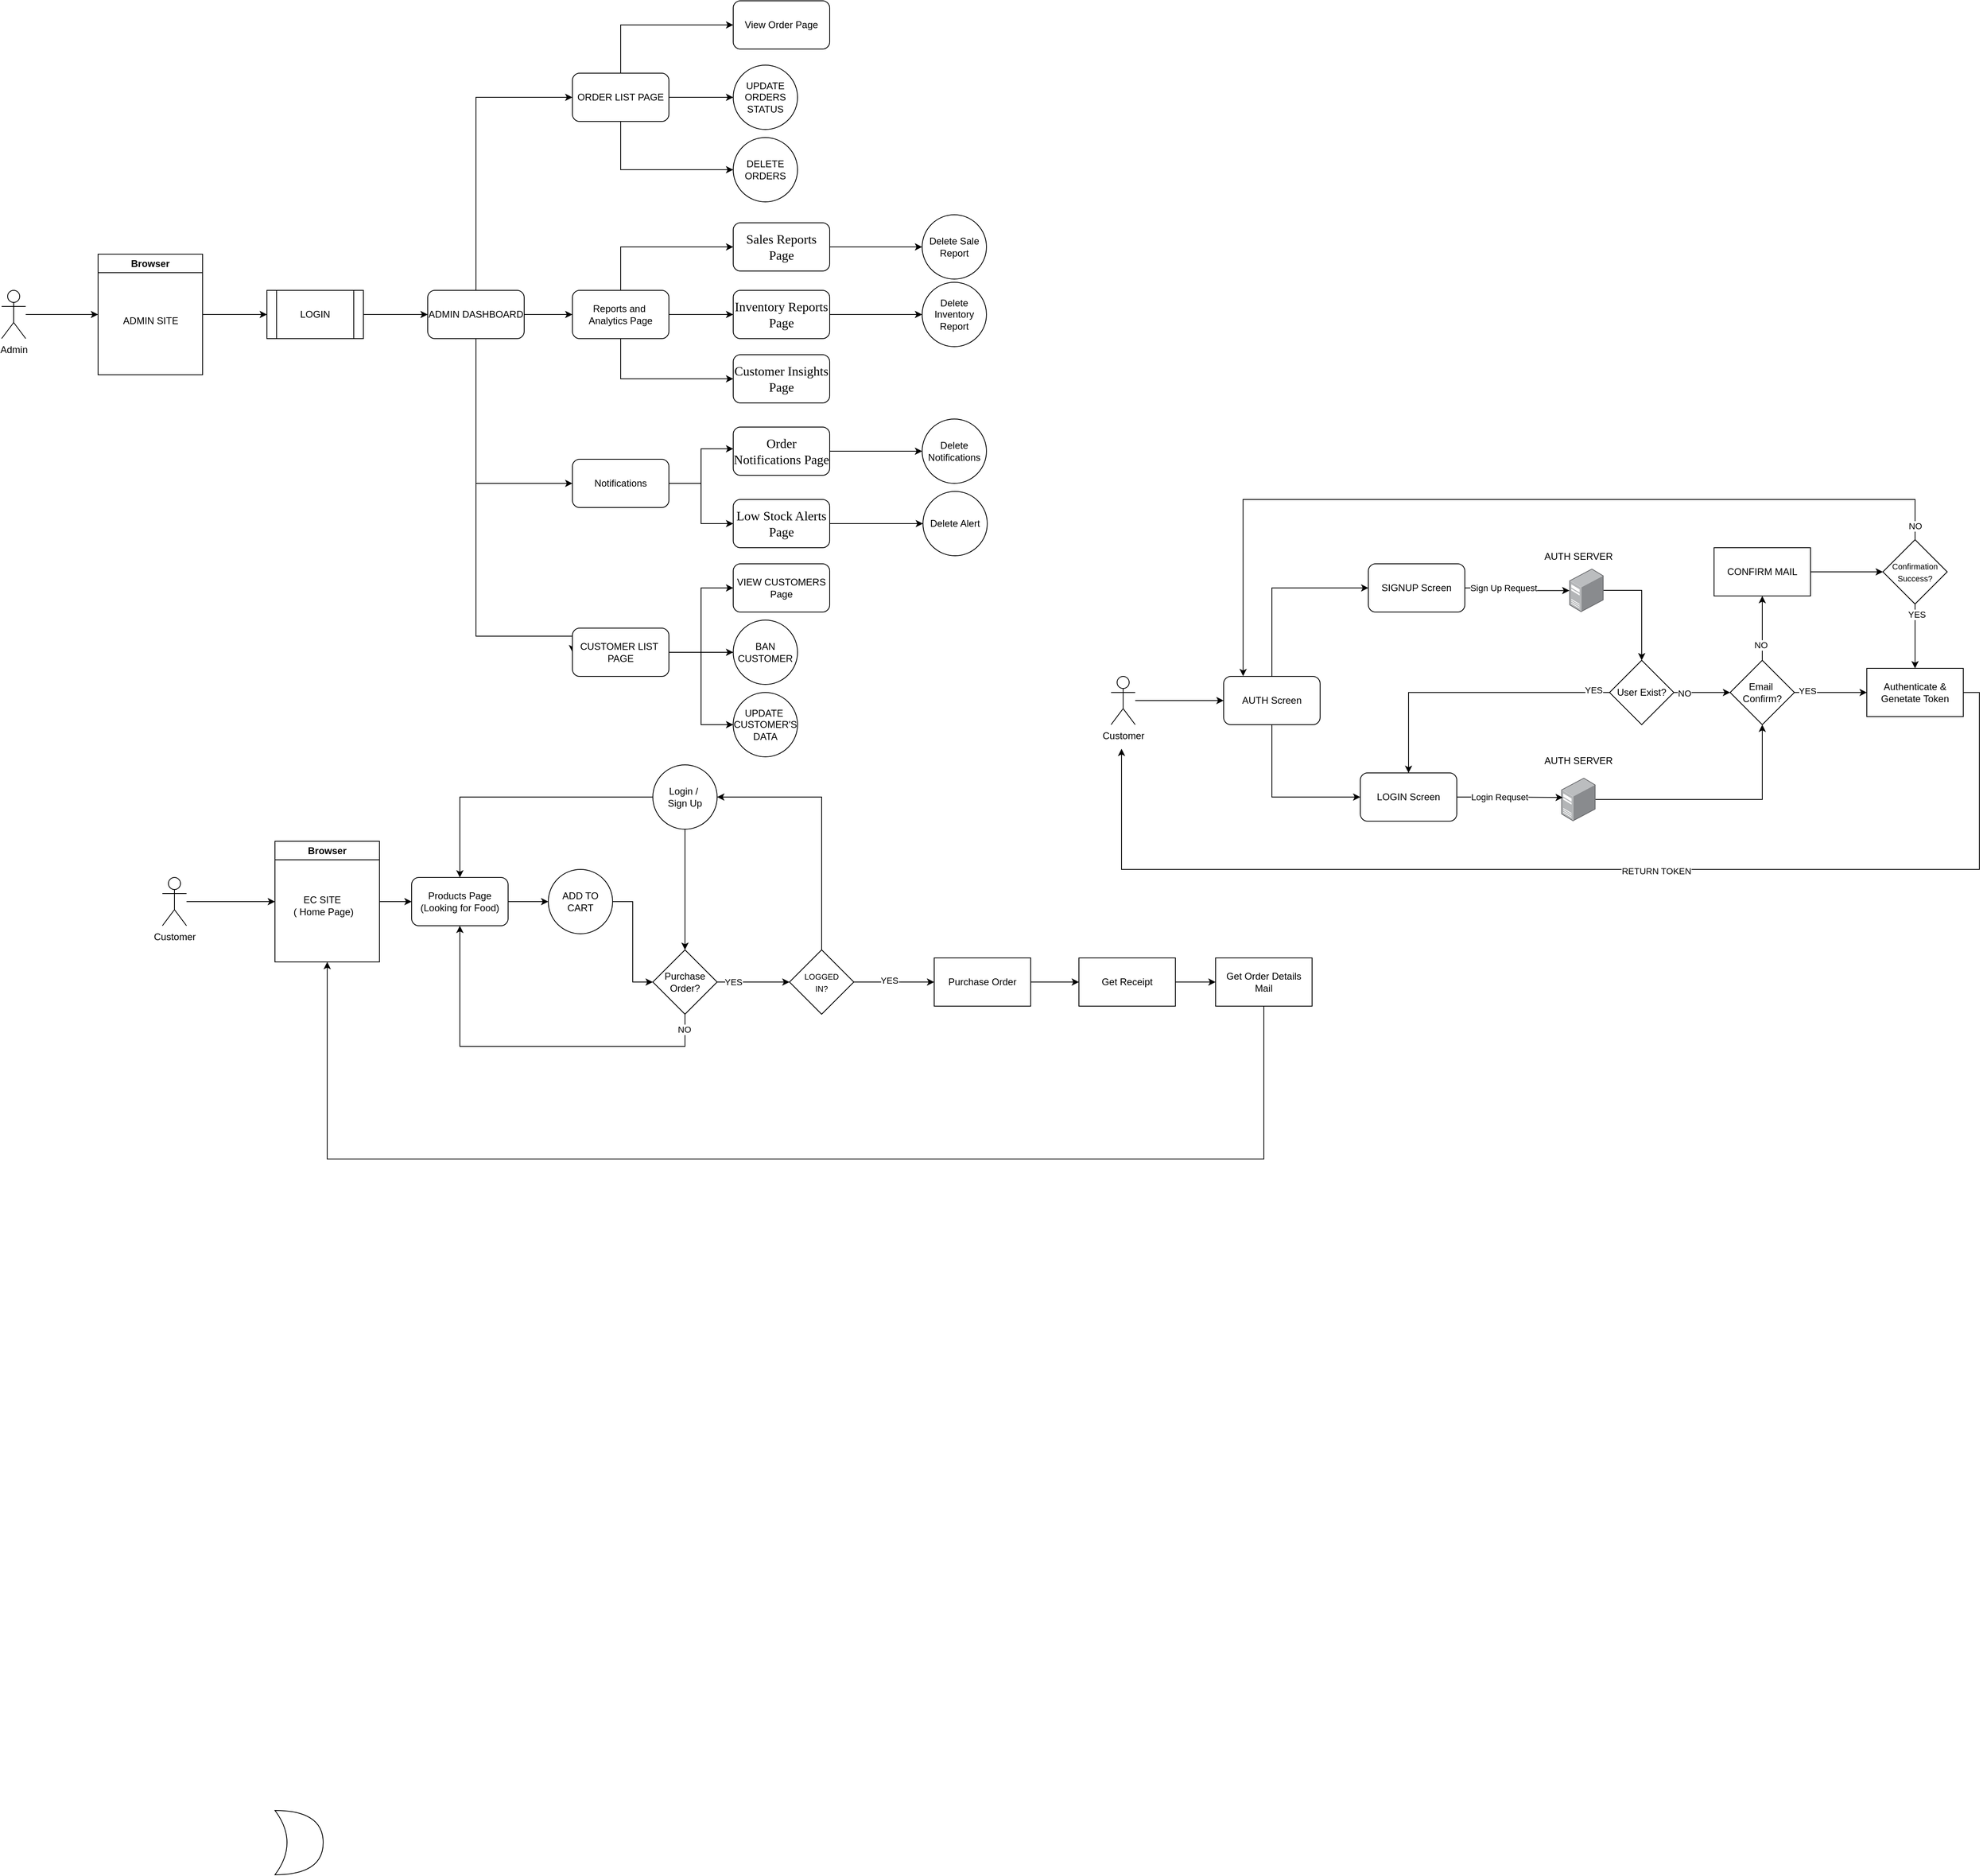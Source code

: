 <mxfile version="24.7.17">
  <diagram name="Page-1" id="Zkek19W8dMPNt0LInETT">
    <mxGraphModel dx="1858" dy="2147" grid="1" gridSize="10" guides="1" tooltips="1" connect="1" arrows="1" fold="1" page="1" pageScale="1" pageWidth="850" pageHeight="1100" math="0" shadow="0">
      <root>
        <mxCell id="0" />
        <mxCell id="1" parent="0" />
        <mxCell id="LS7OopintWC208Sq8WUY-9" style="edgeStyle=orthogonalEdgeStyle;rounded=0;orthogonalLoop=1;jettySize=auto;html=1;entryX=0;entryY=0.5;entryDx=0;entryDy=0;" edge="1" parent="1" source="LS7OopintWC208Sq8WUY-1" target="LS7OopintWC208Sq8WUY-2">
          <mxGeometry relative="1" as="geometry" />
        </mxCell>
        <mxCell id="LS7OopintWC208Sq8WUY-1" value="Customer" style="shape=umlActor;verticalLabelPosition=bottom;verticalAlign=top;html=1;outlineConnect=0;" vertex="1" parent="1">
          <mxGeometry x="250" y="260" width="30" height="60" as="geometry" />
        </mxCell>
        <mxCell id="LS7OopintWC208Sq8WUY-75" style="edgeStyle=orthogonalEdgeStyle;rounded=0;orthogonalLoop=1;jettySize=auto;html=1;entryX=0;entryY=0.5;entryDx=0;entryDy=0;" edge="1" parent="1" source="LS7OopintWC208Sq8WUY-2" target="LS7OopintWC208Sq8WUY-71">
          <mxGeometry relative="1" as="geometry" />
        </mxCell>
        <mxCell id="LS7OopintWC208Sq8WUY-2" value="Browser" style="swimlane;whiteSpace=wrap;html=1;" vertex="1" parent="1">
          <mxGeometry x="390" y="215" width="130" height="150" as="geometry" />
        </mxCell>
        <mxCell id="LS7OopintWC208Sq8WUY-3" value="EC SITE&amp;nbsp;&lt;div&gt;( Home Page)&lt;/div&gt;" style="text;html=1;align=center;verticalAlign=middle;resizable=0;points=[];autosize=1;strokeColor=none;fillColor=none;" vertex="1" parent="LS7OopintWC208Sq8WUY-2">
          <mxGeometry x="10" y="60" width="100" height="40" as="geometry" />
        </mxCell>
        <mxCell id="LS7OopintWC208Sq8WUY-19" value="" style="edgeStyle=orthogonalEdgeStyle;rounded=0;orthogonalLoop=1;jettySize=auto;html=1;" edge="1" parent="1" source="LS7OopintWC208Sq8WUY-4" target="LS7OopintWC208Sq8WUY-18">
          <mxGeometry relative="1" as="geometry" />
        </mxCell>
        <mxCell id="LS7OopintWC208Sq8WUY-4" value="Purchase Order" style="rounded=0;whiteSpace=wrap;html=1;" vertex="1" parent="1">
          <mxGeometry x="1210" y="360" width="120" height="60" as="geometry" />
        </mxCell>
        <mxCell id="LS7OopintWC208Sq8WUY-60" style="edgeStyle=orthogonalEdgeStyle;rounded=0;orthogonalLoop=1;jettySize=auto;html=1;" edge="1" parent="1" source="LS7OopintWC208Sq8WUY-18" target="LS7OopintWC208Sq8WUY-58">
          <mxGeometry relative="1" as="geometry" />
        </mxCell>
        <mxCell id="LS7OopintWC208Sq8WUY-18" value="Get Receipt" style="rounded=0;whiteSpace=wrap;html=1;" vertex="1" parent="1">
          <mxGeometry x="1390" y="360" width="120" height="60" as="geometry" />
        </mxCell>
        <mxCell id="LS7OopintWC208Sq8WUY-27" style="edgeStyle=orthogonalEdgeStyle;rounded=0;orthogonalLoop=1;jettySize=auto;html=1;" edge="1" parent="1" source="LS7OopintWC208Sq8WUY-20" target="LS7OopintWC208Sq8WUY-4">
          <mxGeometry relative="1" as="geometry" />
        </mxCell>
        <mxCell id="LS7OopintWC208Sq8WUY-29" value="YES" style="edgeLabel;html=1;align=center;verticalAlign=middle;resizable=0;points=[];" vertex="1" connectable="0" parent="LS7OopintWC208Sq8WUY-27">
          <mxGeometry x="-0.127" y="2" relative="1" as="geometry">
            <mxPoint as="offset" />
          </mxGeometry>
        </mxCell>
        <mxCell id="LS7OopintWC208Sq8WUY-54" style="edgeStyle=orthogonalEdgeStyle;rounded=0;orthogonalLoop=1;jettySize=auto;html=1;entryX=1;entryY=0.5;entryDx=0;entryDy=0;" edge="1" parent="1" source="LS7OopintWC208Sq8WUY-20" target="LS7OopintWC208Sq8WUY-31">
          <mxGeometry relative="1" as="geometry">
            <Array as="points">
              <mxPoint x="1070" y="160" />
            </Array>
          </mxGeometry>
        </mxCell>
        <mxCell id="LS7OopintWC208Sq8WUY-20" value="&lt;font style=&quot;font-size: 10px;&quot;&gt;LOGGED&lt;/font&gt;&lt;div&gt;&lt;font style=&quot;font-size: 10px;&quot;&gt;IN?&lt;/font&gt;&lt;/div&gt;" style="rhombus;whiteSpace=wrap;html=1;" vertex="1" parent="1">
          <mxGeometry x="1030" y="350" width="80" height="80" as="geometry" />
        </mxCell>
        <mxCell id="LS7OopintWC208Sq8WUY-56" style="edgeStyle=orthogonalEdgeStyle;rounded=0;orthogonalLoop=1;jettySize=auto;html=1;" edge="1" parent="1" source="LS7OopintWC208Sq8WUY-31" target="LS7OopintWC208Sq8WUY-33">
          <mxGeometry relative="1" as="geometry" />
        </mxCell>
        <mxCell id="LS7OopintWC208Sq8WUY-72" style="edgeStyle=orthogonalEdgeStyle;rounded=0;orthogonalLoop=1;jettySize=auto;html=1;entryX=0.5;entryY=0;entryDx=0;entryDy=0;" edge="1" parent="1" source="LS7OopintWC208Sq8WUY-31" target="LS7OopintWC208Sq8WUY-71">
          <mxGeometry relative="1" as="geometry" />
        </mxCell>
        <mxCell id="LS7OopintWC208Sq8WUY-31" value="Login /&amp;nbsp;&lt;div&gt;&lt;span style=&quot;background-color: initial;&quot;&gt;Sign Up&lt;/span&gt;&lt;/div&gt;" style="ellipse;whiteSpace=wrap;html=1;aspect=fixed;" vertex="1" parent="1">
          <mxGeometry x="860" y="120" width="80" height="80" as="geometry" />
        </mxCell>
        <mxCell id="LS7OopintWC208Sq8WUY-45" style="edgeStyle=orthogonalEdgeStyle;rounded=0;orthogonalLoop=1;jettySize=auto;html=1;exitX=1;exitY=0.5;exitDx=0;exitDy=0;entryX=0;entryY=0.5;entryDx=0;entryDy=0;" edge="1" parent="1" source="LS7OopintWC208Sq8WUY-32" target="LS7OopintWC208Sq8WUY-33">
          <mxGeometry relative="1" as="geometry" />
        </mxCell>
        <mxCell id="LS7OopintWC208Sq8WUY-32" value="ADD TO CART" style="ellipse;whiteSpace=wrap;html=1;aspect=fixed;" vertex="1" parent="1">
          <mxGeometry x="730" y="250" width="80" height="80" as="geometry" />
        </mxCell>
        <mxCell id="LS7OopintWC208Sq8WUY-46" style="edgeStyle=orthogonalEdgeStyle;rounded=0;orthogonalLoop=1;jettySize=auto;html=1;entryX=0;entryY=0.5;entryDx=0;entryDy=0;" edge="1" parent="1" source="LS7OopintWC208Sq8WUY-33" target="LS7OopintWC208Sq8WUY-20">
          <mxGeometry relative="1" as="geometry" />
        </mxCell>
        <mxCell id="LS7OopintWC208Sq8WUY-49" value="YES" style="edgeLabel;html=1;align=center;verticalAlign=middle;resizable=0;points=[];" vertex="1" connectable="0" parent="LS7OopintWC208Sq8WUY-46">
          <mxGeometry x="-0.756" y="1" relative="1" as="geometry">
            <mxPoint x="9" y="1" as="offset" />
          </mxGeometry>
        </mxCell>
        <mxCell id="LS7OopintWC208Sq8WUY-73" style="edgeStyle=orthogonalEdgeStyle;rounded=0;orthogonalLoop=1;jettySize=auto;html=1;exitX=0.5;exitY=1;exitDx=0;exitDy=0;entryX=0.5;entryY=1;entryDx=0;entryDy=0;" edge="1" parent="1" source="LS7OopintWC208Sq8WUY-33" target="LS7OopintWC208Sq8WUY-71">
          <mxGeometry relative="1" as="geometry">
            <Array as="points">
              <mxPoint x="900" y="470" />
              <mxPoint x="620" y="470" />
            </Array>
          </mxGeometry>
        </mxCell>
        <mxCell id="LS7OopintWC208Sq8WUY-74" value="NO" style="edgeLabel;html=1;align=center;verticalAlign=middle;resizable=0;points=[];" vertex="1" connectable="0" parent="LS7OopintWC208Sq8WUY-73">
          <mxGeometry x="-0.919" y="-1" relative="1" as="geometry">
            <mxPoint as="offset" />
          </mxGeometry>
        </mxCell>
        <mxCell id="LS7OopintWC208Sq8WUY-33" value="&lt;div&gt;Purchase Order?&lt;/div&gt;" style="rhombus;whiteSpace=wrap;html=1;" vertex="1" parent="1">
          <mxGeometry x="860" y="350" width="80" height="80" as="geometry" />
        </mxCell>
        <mxCell id="LS7OopintWC208Sq8WUY-62" style="edgeStyle=orthogonalEdgeStyle;rounded=0;orthogonalLoop=1;jettySize=auto;html=1;entryX=0.5;entryY=1;entryDx=0;entryDy=0;" edge="1" parent="1" source="LS7OopintWC208Sq8WUY-58" target="LS7OopintWC208Sq8WUY-2">
          <mxGeometry relative="1" as="geometry">
            <Array as="points">
              <mxPoint x="1620" y="610" />
              <mxPoint x="455" y="610" />
            </Array>
          </mxGeometry>
        </mxCell>
        <mxCell id="LS7OopintWC208Sq8WUY-58" value="Get Order Details Mail" style="rounded=0;whiteSpace=wrap;html=1;" vertex="1" parent="1">
          <mxGeometry x="1560" y="360" width="120" height="60" as="geometry" />
        </mxCell>
        <mxCell id="LS7OopintWC208Sq8WUY-114" style="edgeStyle=orthogonalEdgeStyle;rounded=0;orthogonalLoop=1;jettySize=auto;html=1;entryX=0;entryY=0.5;entryDx=0;entryDy=0;" edge="1" parent="1" source="LS7OopintWC208Sq8WUY-63" target="LS7OopintWC208Sq8WUY-68">
          <mxGeometry relative="1" as="geometry" />
        </mxCell>
        <mxCell id="LS7OopintWC208Sq8WUY-63" value="Admin" style="shape=umlActor;verticalLabelPosition=bottom;verticalAlign=top;html=1;outlineConnect=0;" vertex="1" parent="1">
          <mxGeometry x="50" y="-470" width="30" height="60" as="geometry" />
        </mxCell>
        <mxCell id="LS7OopintWC208Sq8WUY-112" value="" style="edgeStyle=orthogonalEdgeStyle;rounded=0;orthogonalLoop=1;jettySize=auto;html=1;" edge="1" parent="1" source="LS7OopintWC208Sq8WUY-68" target="LS7OopintWC208Sq8WUY-110">
          <mxGeometry relative="1" as="geometry" />
        </mxCell>
        <mxCell id="LS7OopintWC208Sq8WUY-68" value="Browser" style="swimlane;whiteSpace=wrap;html=1;" vertex="1" parent="1">
          <mxGeometry x="170" y="-515" width="130" height="150" as="geometry" />
        </mxCell>
        <mxCell id="LS7OopintWC208Sq8WUY-69" value="ADMIN SITE&lt;div&gt;&lt;br&gt;&lt;/div&gt;" style="text;html=1;align=center;verticalAlign=middle;resizable=0;points=[];autosize=1;strokeColor=none;fillColor=none;" vertex="1" parent="LS7OopintWC208Sq8WUY-68">
          <mxGeometry x="20" y="70" width="90" height="40" as="geometry" />
        </mxCell>
        <mxCell id="LS7OopintWC208Sq8WUY-76" style="edgeStyle=orthogonalEdgeStyle;rounded=0;orthogonalLoop=1;jettySize=auto;html=1;" edge="1" parent="1" source="LS7OopintWC208Sq8WUY-71" target="LS7OopintWC208Sq8WUY-32">
          <mxGeometry relative="1" as="geometry" />
        </mxCell>
        <mxCell id="LS7OopintWC208Sq8WUY-71" value="Products Page&lt;br&gt;(Looking for Food)" style="rounded=1;whiteSpace=wrap;html=1;" vertex="1" parent="1">
          <mxGeometry x="560" y="260" width="120" height="60" as="geometry" />
        </mxCell>
        <mxCell id="LS7OopintWC208Sq8WUY-86" style="edgeStyle=orthogonalEdgeStyle;rounded=0;orthogonalLoop=1;jettySize=auto;html=1;exitX=0.5;exitY=0;exitDx=0;exitDy=0;entryX=0;entryY=0.5;entryDx=0;entryDy=0;" edge="1" parent="1" source="LS7OopintWC208Sq8WUY-77" target="LS7OopintWC208Sq8WUY-79">
          <mxGeometry relative="1" as="geometry" />
        </mxCell>
        <mxCell id="LS7OopintWC208Sq8WUY-88" style="edgeStyle=orthogonalEdgeStyle;rounded=0;orthogonalLoop=1;jettySize=auto;html=1;entryX=0;entryY=0.5;entryDx=0;entryDy=0;" edge="1" parent="1" source="LS7OopintWC208Sq8WUY-77" target="LS7OopintWC208Sq8WUY-87">
          <mxGeometry relative="1" as="geometry">
            <Array as="points">
              <mxPoint x="640" y="-40" />
            </Array>
          </mxGeometry>
        </mxCell>
        <mxCell id="LS7OopintWC208Sq8WUY-102" style="edgeStyle=orthogonalEdgeStyle;rounded=0;orthogonalLoop=1;jettySize=auto;html=1;" edge="1" parent="1" source="LS7OopintWC208Sq8WUY-77" target="LS7OopintWC208Sq8WUY-95">
          <mxGeometry relative="1" as="geometry" />
        </mxCell>
        <mxCell id="LS7OopintWC208Sq8WUY-109" style="edgeStyle=orthogonalEdgeStyle;rounded=0;orthogonalLoop=1;jettySize=auto;html=1;entryX=0;entryY=0.5;entryDx=0;entryDy=0;" edge="1" parent="1" source="LS7OopintWC208Sq8WUY-77" target="LS7OopintWC208Sq8WUY-103">
          <mxGeometry relative="1" as="geometry">
            <Array as="points">
              <mxPoint x="640" y="-230" />
            </Array>
          </mxGeometry>
        </mxCell>
        <mxCell id="LS7OopintWC208Sq8WUY-77" value="ADMIN DASHBOARD" style="rounded=1;whiteSpace=wrap;html=1;" vertex="1" parent="1">
          <mxGeometry x="580" y="-470" width="120" height="60" as="geometry" />
        </mxCell>
        <mxCell id="LS7OopintWC208Sq8WUY-83" style="edgeStyle=orthogonalEdgeStyle;rounded=0;orthogonalLoop=1;jettySize=auto;html=1;entryX=0;entryY=0.5;entryDx=0;entryDy=0;" edge="1" parent="1" source="LS7OopintWC208Sq8WUY-79" target="LS7OopintWC208Sq8WUY-125">
          <mxGeometry relative="1" as="geometry">
            <mxPoint x="960" y="-720" as="targetPoint" />
          </mxGeometry>
        </mxCell>
        <mxCell id="LS7OopintWC208Sq8WUY-84" style="edgeStyle=orthogonalEdgeStyle;rounded=0;orthogonalLoop=1;jettySize=auto;html=1;entryX=0;entryY=0.5;entryDx=0;entryDy=0;" edge="1" parent="1" source="LS7OopintWC208Sq8WUY-79" target="LS7OopintWC208Sq8WUY-137">
          <mxGeometry relative="1" as="geometry">
            <mxPoint x="960" y="-800" as="targetPoint" />
            <Array as="points">
              <mxPoint x="820" y="-800" />
            </Array>
          </mxGeometry>
        </mxCell>
        <mxCell id="LS7OopintWC208Sq8WUY-85" style="edgeStyle=orthogonalEdgeStyle;rounded=0;orthogonalLoop=1;jettySize=auto;html=1;entryX=0;entryY=0.5;entryDx=0;entryDy=0;" edge="1" parent="1" source="LS7OopintWC208Sq8WUY-79" target="LS7OopintWC208Sq8WUY-124">
          <mxGeometry relative="1" as="geometry">
            <mxPoint x="960" y="-620" as="targetPoint" />
            <Array as="points">
              <mxPoint x="820" y="-620" />
            </Array>
          </mxGeometry>
        </mxCell>
        <mxCell id="LS7OopintWC208Sq8WUY-79" value="ORDER LIST PAGE" style="rounded=1;whiteSpace=wrap;html=1;" vertex="1" parent="1">
          <mxGeometry x="760" y="-740" width="120" height="60" as="geometry" />
        </mxCell>
        <mxCell id="LS7OopintWC208Sq8WUY-122" style="edgeStyle=orthogonalEdgeStyle;rounded=0;orthogonalLoop=1;jettySize=auto;html=1;entryX=0;entryY=0.5;entryDx=0;entryDy=0;" edge="1" parent="1" source="LS7OopintWC208Sq8WUY-87" target="LS7OopintWC208Sq8WUY-116">
          <mxGeometry relative="1" as="geometry" />
        </mxCell>
        <mxCell id="LS7OopintWC208Sq8WUY-123" style="edgeStyle=orthogonalEdgeStyle;rounded=0;orthogonalLoop=1;jettySize=auto;html=1;entryX=0;entryY=0.5;entryDx=0;entryDy=0;" edge="1" parent="1" source="LS7OopintWC208Sq8WUY-87" target="LS7OopintWC208Sq8WUY-117">
          <mxGeometry relative="1" as="geometry" />
        </mxCell>
        <mxCell id="LS7OopintWC208Sq8WUY-135" style="edgeStyle=orthogonalEdgeStyle;rounded=0;orthogonalLoop=1;jettySize=auto;html=1;entryX=0;entryY=0.5;entryDx=0;entryDy=0;" edge="1" parent="1" source="LS7OopintWC208Sq8WUY-87" target="LS7OopintWC208Sq8WUY-131">
          <mxGeometry relative="1" as="geometry" />
        </mxCell>
        <mxCell id="LS7OopintWC208Sq8WUY-87" value="CUSTOMER LIST&amp;nbsp;&lt;div&gt;PAGE&lt;/div&gt;" style="rounded=1;whiteSpace=wrap;html=1;" vertex="1" parent="1">
          <mxGeometry x="760" y="-50" width="120" height="60" as="geometry" />
        </mxCell>
        <mxCell id="LS7OopintWC208Sq8WUY-99" style="edgeStyle=orthogonalEdgeStyle;rounded=0;orthogonalLoop=1;jettySize=auto;html=1;entryX=0;entryY=0.5;entryDx=0;entryDy=0;" edge="1" parent="1" source="LS7OopintWC208Sq8WUY-95" target="LS7OopintWC208Sq8WUY-128">
          <mxGeometry relative="1" as="geometry">
            <mxPoint x="960" y="-440" as="targetPoint" />
          </mxGeometry>
        </mxCell>
        <mxCell id="LS7OopintWC208Sq8WUY-130" style="edgeStyle=orthogonalEdgeStyle;rounded=0;orthogonalLoop=1;jettySize=auto;html=1;entryX=0;entryY=0.5;entryDx=0;entryDy=0;" edge="1" parent="1" source="LS7OopintWC208Sq8WUY-95" target="LS7OopintWC208Sq8WUY-129">
          <mxGeometry relative="1" as="geometry">
            <Array as="points">
              <mxPoint x="820" y="-360" />
            </Array>
          </mxGeometry>
        </mxCell>
        <mxCell id="LS7OopintWC208Sq8WUY-136" style="edgeStyle=orthogonalEdgeStyle;rounded=0;orthogonalLoop=1;jettySize=auto;html=1;entryX=0;entryY=0.5;entryDx=0;entryDy=0;" edge="1" parent="1" source="LS7OopintWC208Sq8WUY-95" target="LS7OopintWC208Sq8WUY-126">
          <mxGeometry relative="1" as="geometry">
            <Array as="points">
              <mxPoint x="820" y="-524" />
            </Array>
          </mxGeometry>
        </mxCell>
        <mxCell id="LS7OopintWC208Sq8WUY-95" value="&lt;span style=&quot;caret-color: rgb(0, 0, 0); text-align: start;&quot;&gt;Reports and&amp;nbsp;&lt;/span&gt;&lt;div&gt;&lt;span style=&quot;caret-color: rgb(0, 0, 0); text-align: start;&quot;&gt;Analytics Page&lt;/span&gt;&lt;/div&gt;" style="rounded=1;whiteSpace=wrap;html=1;" vertex="1" parent="1">
          <mxGeometry x="760" y="-470" width="120" height="60" as="geometry" />
        </mxCell>
        <mxCell id="LS7OopintWC208Sq8WUY-108" style="edgeStyle=orthogonalEdgeStyle;rounded=0;orthogonalLoop=1;jettySize=auto;html=1;entryX=0;entryY=0.5;entryDx=0;entryDy=0;" edge="1" parent="1" source="LS7OopintWC208Sq8WUY-103" target="LS7OopintWC208Sq8WUY-132">
          <mxGeometry relative="1" as="geometry">
            <mxPoint x="960" y="-200" as="targetPoint" />
          </mxGeometry>
        </mxCell>
        <mxCell id="LS7OopintWC208Sq8WUY-103" value="&lt;div style=&quot;text-align: start;&quot;&gt;&lt;span style=&quot;background-color: initial;&quot;&gt;Notifications&lt;/span&gt;&lt;/div&gt;" style="rounded=1;whiteSpace=wrap;html=1;" vertex="1" parent="1">
          <mxGeometry x="760" y="-260" width="120" height="60" as="geometry" />
        </mxCell>
        <mxCell id="LS7OopintWC208Sq8WUY-107" style="edgeStyle=orthogonalEdgeStyle;rounded=0;orthogonalLoop=1;jettySize=auto;html=1;entryX=0;entryY=0.45;entryDx=0;entryDy=0;entryPerimeter=0;" edge="1" parent="1" source="LS7OopintWC208Sq8WUY-103" target="LS7OopintWC208Sq8WUY-133">
          <mxGeometry relative="1" as="geometry">
            <mxPoint x="957" y="-262.98" as="targetPoint" />
          </mxGeometry>
        </mxCell>
        <mxCell id="LS7OopintWC208Sq8WUY-111" style="edgeStyle=orthogonalEdgeStyle;rounded=0;orthogonalLoop=1;jettySize=auto;html=1;" edge="1" parent="1" source="LS7OopintWC208Sq8WUY-110" target="LS7OopintWC208Sq8WUY-77">
          <mxGeometry relative="1" as="geometry" />
        </mxCell>
        <mxCell id="LS7OopintWC208Sq8WUY-110" value="LOGIN" style="shape=process;whiteSpace=wrap;html=1;backgroundOutline=1;" vertex="1" parent="1">
          <mxGeometry x="380" y="-470" width="120" height="60" as="geometry" />
        </mxCell>
        <mxCell id="LS7OopintWC208Sq8WUY-116" value="UPDATE&amp;nbsp;&lt;br&gt;CUSTOMER&#39;S DATA" style="ellipse;whiteSpace=wrap;html=1;aspect=fixed;" vertex="1" parent="1">
          <mxGeometry x="960" y="30" width="80" height="80" as="geometry" />
        </mxCell>
        <mxCell id="LS7OopintWC208Sq8WUY-117" value="BAN CUSTOMER" style="ellipse;whiteSpace=wrap;html=1;aspect=fixed;" vertex="1" parent="1">
          <mxGeometry x="960" y="-60" width="80" height="80" as="geometry" />
        </mxCell>
        <mxCell id="LS7OopintWC208Sq8WUY-124" value="DELETE ORDERS" style="ellipse;whiteSpace=wrap;html=1;aspect=fixed;" vertex="1" parent="1">
          <mxGeometry x="960" y="-660" width="80" height="80" as="geometry" />
        </mxCell>
        <mxCell id="LS7OopintWC208Sq8WUY-125" value="UPDATE ORDERS&lt;div&gt;STATUS&lt;/div&gt;" style="ellipse;whiteSpace=wrap;html=1;aspect=fixed;" vertex="1" parent="1">
          <mxGeometry x="960" y="-750" width="80" height="80" as="geometry" />
        </mxCell>
        <mxCell id="LS7OopintWC208Sq8WUY-146" style="edgeStyle=orthogonalEdgeStyle;rounded=0;orthogonalLoop=1;jettySize=auto;html=1;entryX=0;entryY=0.5;entryDx=0;entryDy=0;" edge="1" parent="1" source="LS7OopintWC208Sq8WUY-126" target="LS7OopintWC208Sq8WUY-139">
          <mxGeometry relative="1" as="geometry" />
        </mxCell>
        <mxCell id="LS7OopintWC208Sq8WUY-126" value="&lt;span style=&quot;font-family: -webkit-standard; font-size: medium; text-align: start; caret-color: rgb(0, 0, 0);&quot;&gt;Sales Reports Page&lt;/span&gt;" style="rounded=1;whiteSpace=wrap;html=1;" vertex="1" parent="1">
          <mxGeometry x="960" y="-554" width="120" height="60" as="geometry" />
        </mxCell>
        <mxCell id="LS7OopintWC208Sq8WUY-145" style="edgeStyle=orthogonalEdgeStyle;rounded=0;orthogonalLoop=1;jettySize=auto;html=1;entryX=0;entryY=0.5;entryDx=0;entryDy=0;" edge="1" parent="1" source="LS7OopintWC208Sq8WUY-128" target="LS7OopintWC208Sq8WUY-140">
          <mxGeometry relative="1" as="geometry" />
        </mxCell>
        <mxCell id="LS7OopintWC208Sq8WUY-128" value="&lt;span style=&quot;font-family: -webkit-standard; font-size: medium; text-align: start; caret-color: rgb(0, 0, 0);&quot;&gt;Inventory Reports Page&lt;/span&gt;" style="rounded=1;whiteSpace=wrap;html=1;" vertex="1" parent="1">
          <mxGeometry x="960" y="-470" width="120" height="60" as="geometry" />
        </mxCell>
        <mxCell id="LS7OopintWC208Sq8WUY-129" value="&lt;span style=&quot;font-family: -webkit-standard; font-size: medium; text-align: start; caret-color: rgb(0, 0, 0);&quot;&gt;Customer Insights Page&lt;/span&gt;" style="rounded=1;whiteSpace=wrap;html=1;" vertex="1" parent="1">
          <mxGeometry x="960" y="-390" width="120" height="60" as="geometry" />
        </mxCell>
        <mxCell id="LS7OopintWC208Sq8WUY-131" value="VIEW CUSTOMERS Page" style="rounded=1;whiteSpace=wrap;html=1;" vertex="1" parent="1">
          <mxGeometry x="960" y="-130" width="120" height="60" as="geometry" />
        </mxCell>
        <mxCell id="LS7OopintWC208Sq8WUY-143" style="edgeStyle=orthogonalEdgeStyle;rounded=0;orthogonalLoop=1;jettySize=auto;html=1;entryX=0;entryY=0.5;entryDx=0;entryDy=0;" edge="1" parent="1" source="LS7OopintWC208Sq8WUY-132" target="LS7OopintWC208Sq8WUY-142">
          <mxGeometry relative="1" as="geometry" />
        </mxCell>
        <mxCell id="LS7OopintWC208Sq8WUY-132" value="&lt;span style=&quot;font-family: -webkit-standard; font-size: medium; text-align: start; caret-color: rgb(0, 0, 0);&quot;&gt;Low Stock Alerts Page&lt;/span&gt;" style="rounded=1;whiteSpace=wrap;html=1;" vertex="1" parent="1">
          <mxGeometry x="960" y="-210" width="120" height="60" as="geometry" />
        </mxCell>
        <mxCell id="LS7OopintWC208Sq8WUY-144" style="edgeStyle=orthogonalEdgeStyle;rounded=0;orthogonalLoop=1;jettySize=auto;html=1;entryX=0;entryY=0.5;entryDx=0;entryDy=0;" edge="1" parent="1" source="LS7OopintWC208Sq8WUY-133" target="LS7OopintWC208Sq8WUY-141">
          <mxGeometry relative="1" as="geometry" />
        </mxCell>
        <mxCell id="LS7OopintWC208Sq8WUY-133" value="&lt;span style=&quot;font-family: -webkit-standard; font-size: medium; text-align: start; caret-color: rgb(0, 0, 0);&quot;&gt;Order Notifications&lt;/span&gt;&lt;span style=&quot;font-family: -webkit-standard; font-size: medium; text-align: start; caret-color: rgb(0, 0, 0);&quot;&gt;&amp;nbsp;Page&lt;/span&gt;" style="rounded=1;whiteSpace=wrap;html=1;" vertex="1" parent="1">
          <mxGeometry x="960" y="-300" width="120" height="60" as="geometry" />
        </mxCell>
        <mxCell id="LS7OopintWC208Sq8WUY-137" value="View Order Page" style="rounded=1;whiteSpace=wrap;html=1;" vertex="1" parent="1">
          <mxGeometry x="960" y="-830" width="120" height="60" as="geometry" />
        </mxCell>
        <mxCell id="LS7OopintWC208Sq8WUY-139" value="Delete Sale Report" style="ellipse;whiteSpace=wrap;html=1;aspect=fixed;" vertex="1" parent="1">
          <mxGeometry x="1195" y="-564" width="80" height="80" as="geometry" />
        </mxCell>
        <mxCell id="LS7OopintWC208Sq8WUY-140" value="Delete Inventory Report" style="ellipse;whiteSpace=wrap;html=1;aspect=fixed;" vertex="1" parent="1">
          <mxGeometry x="1195" y="-480" width="80" height="80" as="geometry" />
        </mxCell>
        <mxCell id="LS7OopintWC208Sq8WUY-141" value="Delete Notifications" style="ellipse;whiteSpace=wrap;html=1;aspect=fixed;" vertex="1" parent="1">
          <mxGeometry x="1195" y="-310" width="80" height="80" as="geometry" />
        </mxCell>
        <mxCell id="LS7OopintWC208Sq8WUY-142" value="Delete Alert" style="ellipse;whiteSpace=wrap;html=1;aspect=fixed;" vertex="1" parent="1">
          <mxGeometry x="1196" y="-220" width="80" height="80" as="geometry" />
        </mxCell>
        <mxCell id="LS7OopintWC208Sq8WUY-175" value="" style="shape=xor;whiteSpace=wrap;html=1;" vertex="1" parent="1">
          <mxGeometry x="390" y="1420" width="60" height="80" as="geometry" />
        </mxCell>
        <mxCell id="LS7OopintWC208Sq8WUY-204" value="&lt;span style=&quot;color: rgba(0, 0, 0, 0); font-family: monospace; font-size: 0px; text-align: start;&quot;&gt;%3CmxGraphModel%3E%3Croot%3E%3CmxCell%20id%3D%220%22%2F%3E%3CmxCell%20id%3D%221%22%20parent%3D%220%22%2F%3E%3CmxCell%20id%3D%222%22%20style%3D%22edgeStyle%3DorthogonalEdgeStyle%3Brounded%3D0%3BorthogonalLoop%3D1%3BjettySize%3Dauto%3Bhtml%3D1%3BexitX%3D1%3BexitY%3D0.75%3BexitDx%3D0%3BexitDy%3D0%3BentryX%3D0%3BentryY%3D0.5%3BentryDx%3D0%3BentryDy%3D0%3B%22%20edge%3D%221%22%20source%3D%224%22%20target%3D%2217%22%20parent%3D%221%22%3E%3CmxGeometry%20relative%3D%221%22%20as%3D%22geometry%22%3E%3CArray%20as%3D%22points%22%3E%3CmxPoint%20x%3D%22-220%22%20y%3D%22140%22%2F%3E%3C%2FArray%3E%3C%2FmxGeometry%3E%3C%2FmxCell%3E%3CmxCell%20id%3D%223%22%20value%3D%22Auth%20Request%22%20style%3D%22edgeLabel%3Bhtml%3D1%3Balign%3Dcenter%3BverticalAlign%3Dmiddle%3Bresizable%3D0%3Bpoints%3D%5B%5D%3B%22%20vertex%3D%221%22%20connectable%3D%220%22%20parent%3D%222%22%3E%3CmxGeometry%20x%3D%22-0.267%22%20relative%3D%221%22%20as%3D%22geometry%22%3E%3CmxPoint%20x%3D%227%22%20as%3D%22offset%22%2F%3E%3C%2FmxGeometry%3E%3C%2FmxCell%3E%3CmxCell%20id%3D%224%22%20value%3D%22%22%20style%3D%22shape%3Dactor%3BwhiteSpace%3Dwrap%3Bhtml%3D1%3BfillColor%3D%2360a917%3BfontColor%3D%23ffffff%3BstrokeColor%3D%232D7600%3B%22%20vertex%3D%221%22%20parent%3D%221%22%3E%3CmxGeometry%20x%3D%22-290%22%20y%3D%2284%22%20width%3D%2260%22%20height%3D%2275%22%20as%3D%22geometry%22%2F%3E%3C%2FmxCell%3E%3CmxCell%20id%3D%225%22%20style%3D%22edgeStyle%3DorthogonalEdgeStyle%3Brounded%3D0%3BorthogonalLoop%3D1%3BjettySize%3Dauto%3Bhtml%3D1%3BentryX%3D0%3BentryY%3D0.5%3BentryDx%3D0%3BentryDy%3D0%3B%22%20edge%3D%221%22%20parent%3D%221%22%3E%3CmxGeometry%20relative%3D%221%22%20as%3D%22geometry%22%3E%3CmxPoint%20x%3D%22570%22%20y%3D%22153%22%20as%3D%22sourcePoint%22%2F%3E%3CmxPoint%20x%3D%22610%22%20y%3D%22153%22%20as%3D%22targetPoint%22%2F%3E%3C%2FmxGeometry%3E%3C%2FmxCell%3E%3CmxCell%20id%3D%226%22%20value%3D%22USER%22%20style%3D%22text%3Bhtml%3D1%3Balign%3Dcenter%3BverticalAlign%3Dmiddle%3Bresizable%3D0%3Bpoints%3D%5B%5D%3Bautosize%3D1%3BstrokeColor%3Dnone%3BfillColor%3Dnone%3B%22%20vertex%3D%221%22%20parent%3D%221%22%3E%3CmxGeometry%20x%3D%22-290%22%20y%3D%22159%22%20width%3D%2260%22%20height%3D%2230%22%20as%3D%22geometry%22%2F%3E%3C%2FmxCell%3E%3CmxCell%20id%3D%227%22%20style%3D%22edgeStyle%3DorthogonalEdgeStyle%3Brounded%3D0%3BorthogonalLoop%3D1%3BjettySize%3Dauto%3Bhtml%3D1%3BexitX%3D0.5%3BexitY%3D0%3BexitDx%3D0%3BexitDy%3D0%3B%22%20edge%3D%221%22%20source%3D%229%22%20parent%3D%221%22%3E%3CmxGeometry%20relative%3D%221%22%20as%3D%22geometry%22%3E%3CmxPoint%20x%3D%22448%22%20y%3D%22150%22%20as%3D%22targetPoint%22%2F%3E%3CmxPoint%20x%3D%22230%22%20y%3D%22190%22%20as%3D%22sourcePoint%22%2F%3E%3CArray%20as%3D%22points%22%3E%3CmxPoint%20x%3D%22227%22%20y%3D%22150%22%2F%3E%3C%2FArray%3E%3C%2FmxGeometry%3E%3C%2FmxCell%3E%3CmxCell%20id%3D%228%22%20style%3D%22edgeStyle%3DorthogonalEdgeStyle%3Brounded%3D0%3BorthogonalLoop%3D1%3BjettySize%3Dauto%3Bhtml%3D1%3B%22%20edge%3D%221%22%20source%3D%229%22%20parent%3D%221%22%3E%3CmxGeometry%20relative%3D%221%22%20as%3D%22geometry%22%3E%3CmxPoint%20x%3D%22450%22%20y%3D%22330%22%20as%3D%22targetPoint%22%2F%3E%3CArray%20as%3D%22points%22%3E%3CmxPoint%20x%3D%22227%22%20y%3D%22330%22%2F%3E%3CmxPoint%20x%3D%22450%22%20y%3D%22330%22%2F%3E%3C%2FArray%3E%3C%2FmxGeometry%3E%3C%2FmxCell%3E%3CmxCell%20id%3D%229%22%20value%3D%22%26lt%3Bfont%20style%3D%26quot%3Bfont-size%3A%2010px%3B%26quot%3B%26gt%3BIs%20User%20Exist%3F%26lt%3B%2Ffont%26gt%3B%22%20style%3D%22rhombus%3BwhiteSpace%3Dwrap%3Bhtml%3D1%3BfillColor%3D%231ba1e2%3BstrokeColor%3D%23006EAF%3BfontColor%3D%23ffffff%3B%22%20vertex%3D%221%22%20parent%3D%221%22%3E%3CmxGeometry%20x%3D%22187%22%20y%3D%22196%22%20width%3D%2280%22%20height%3D%2280%22%20as%3D%22geometry%22%2F%3E%3C%2FmxCell%3E%3CmxCell%20id%3D%2210%22%20value%3D%22User%20Registration%22%20style%3D%22text%3Bhtml%3D1%3Balign%3Dcenter%3BverticalAlign%3Dmiddle%3Bresizable%3D0%3Bpoints%3D%5B%5D%3Bautosize%3D1%3BstrokeColor%3Dnone%3BfillColor%3Dnone%3B%22%20vertex%3D%221%22%20parent%3D%221%22%3E%3CmxGeometry%20x%3D%22280%22%20y%3D%22120%22%20width%3D%22120%22%20height%3D%2230%22%20as%3D%22geometry%22%2F%3E%3C%2FmxCell%3E%3CmxCell%20id%3D%2211%22%20value%3D%22User%20Login%22%20style%3D%22text%3Bhtml%3D1%3Balign%3Dcenter%3BverticalAlign%3Dmiddle%3Bresizable%3D0%3Bpoints%3D%5B%5D%3Bautosize%3D1%3BstrokeColor%3Dnone%3BfillColor%3Dnone%3B%22%20vertex%3D%221%22%20parent%3D%221%22%3E%3CmxGeometry%20x%3D%22280%22%20y%3D%22300%22%20width%3D%2280%22%20height%3D%2230%22%20as%3D%22geometry%22%2F%3E%3C%2FmxCell%3E%3CmxCell%20id%3D%2212%22%20value%3D%22F%2CLName%20%26amp%3Bamp%3B%20Email%20%26amp%3Bamp%3B%20Password%26amp%3Bnbsp%3B%22%20style%3D%22text%3Bhtml%3D1%3Balign%3Dcenter%3BverticalAlign%3Dmiddle%3Bresizable%3D0%3Bpoints%3D%5B%5D%3Bautosize%3D1%3BstrokeColor%3Dnone%3BfillColor%3Dnone%3B%22%20vertex%3D%221%22%20parent%3D%221%22%3E%3CmxGeometry%20x%3D%22245%22%20y%3D%22150%22%20width%3D%22190%22%20height%3D%2230%22%20as%3D%22geometry%22%2F%3E%3C%2FmxCell%3E%3CmxCell%20id%3D%2213%22%20value%3D%22Email%20%26amp%3Bamp%3B%20Password%22%20style%3D%22text%3Bhtml%3D1%3Balign%3Dcenter%3BverticalAlign%3Dmiddle%3Bresizable%3D0%3Bpoints%3D%5B%5D%3Bautosize%3D1%3BstrokeColor%3Dnone%3BfillColor%3Dnone%3B%22%20vertex%3D%221%22%20parent%3D%221%22%3E%3CmxGeometry%20x%3D%22267%22%20y%3D%22330%22%20width%3D%22120%22%20height%3D%2230%22%20as%3D%22geometry%22%2F%3E%3C%2FmxCell%3E%3CmxCell%20id%3D%2214%22%20value%3D%22NO%22%20style%3D%22edgeLabel%3Bhtml%3D1%3Balign%3Dcenter%3BverticalAlign%3Dmiddle%3Bresizable%3D0%3Bpoints%3D%5B%5D%3B%22%20vertex%3D%221%22%20connectable%3D%220%22%20parent%3D%221%22%3E%3CmxGeometry%20x%3D%22-99%22%20y%3D%2279.333%22%20as%3D%22geometry%22%2F%3E%3C%2FmxCell%3E%3CmxCell%20id%3D%2215%22%20style%3D%22edgeStyle%3DorthogonalEdgeStyle%3Brounded%3D0%3BorthogonalLoop%3D1%3BjettySize%3Dauto%3Bhtml%3D1%3BexitX%3D0.5%3BexitY%3D1%3BexitDx%3D0%3BexitDy%3D0%3BentryX%3D0%3BentryY%3D0.5%3BentryDx%3D0%3BentryDy%3D0%3B%22%20edge%3D%221%22%20source%3D%2217%22%20target%3D%2220%22%20parent%3D%221%22%3E%3CmxGeometry%20relative%3D%221%22%20as%3D%22geometry%22%3E%3CmxPoint%20x%3D%22-100%22%20y%3D%22280%22%20as%3D%22targetPoint%22%2F%3E%3C%2FmxGeometry%3E%3C%2FmxCell%3E%3CmxCell%20id%3D%2216%22%20value%3D%22YES%22%20style%3D%22edgeLabel%3Bhtml%3D1%3Balign%3Dcenter%3BverticalAlign%3Dmiddle%3Bresizable%3D0%3Bpoints%3D%5B%5D%3B%22%20vertex%3D%221%22%20connectable%3D%220%22%20parent%3D%2215%22%3E%3CmxGeometry%20x%3D%22-0.615%22%20y%3D%222%22%20relative%3D%221%22%20as%3D%22geometry%22%3E%3CmxPoint%20y%3D%221%22%20as%3D%22offset%22%2F%3E%3C%2FmxGeometry%3E%3C%2FmxCell%3E%3CmxCell%20id%3D%2217%22%20value%3D%22%26lt%3Bfont%20style%3D%26quot%3Bfont-size%3A%2010px%3B%26quot%3B%26gt%3BIs%20Token%26lt%3B%2Ffont%26gt%3B%26lt%3Bdiv%26gt%3B%26lt%3Bfont%20style%3D%26quot%3Bfont-size%3A%2010px%3B%26quot%3B%26gt%3B%26amp%3Bnbsp%3BExist%20%26amp%3Bamp%3B%26lt%3B%2Ffont%26gt%3B%26lt%3B%2Fdiv%26gt%3B%26lt%3Bdiv%26gt%3B%26lt%3Bfont%20style%3D%26quot%3Bfont-size%3A%2010px%3B%26quot%3B%26gt%3BExpire%3F%26amp%3Bnbsp%3B%26lt%3B%2Ffont%26gt%3B%26lt%3B%2Fdiv%26gt%3B%22%20style%3D%22rhombus%3BwhiteSpace%3Dwrap%3Bhtml%3D1%3BfillColor%3D%231ba1e2%3BfontColor%3D%23ffffff%3BstrokeColor%3D%23006EAF%3B%22%20vertex%3D%221%22%20parent%3D%221%22%3E%3CmxGeometry%20x%3D%22-140%22%20y%3D%22100%22%20width%3D%2280%22%20height%3D%2280%22%20as%3D%22geometry%22%2F%3E%3C%2FmxCell%3E%3CmxCell%20id%3D%2218%22%20style%3D%22edgeStyle%3DorthogonalEdgeStyle%3Brounded%3D0%3BorthogonalLoop%3D1%3BjettySize%3Dauto%3Bhtml%3D1%3BentryX%3D0%3BentryY%3D0.5%3BentryDx%3D0%3BentryDy%3D0%3B%22%20edge%3D%221%22%20source%3D%2220%22%20target%3D%229%22%20parent%3D%221%22%3E%3CmxGeometry%20relative%3D%221%22%20as%3D%22geometry%22%2F%3E%3C%2FmxCell%3E%3CmxCell%20id%3D%2219%22%20value%3D%22Login%20Request%22%20style%3D%22edgeLabel%3Bhtml%3D1%3Balign%3Dcenter%3BverticalAlign%3Dmiddle%3Bresizable%3D0%3Bpoints%3D%5B%5D%3B%22%20vertex%3D%221%22%20connectable%3D%220%22%20parent%3D%2218%22%3E%3CmxGeometry%20x%3D%22-0.215%22%20relative%3D%221%22%20as%3D%22geometry%22%3E%3CmxPoint%20x%3D%2210%22%20as%3D%22offset%22%2F%3E%3C%2FmxGeometry%3E%3C%2FmxCell%3E%3CmxCell%20id%3D%2220%22%20value%3D%22Auth%20Screen%22%20style%3D%22rounded%3D0%3BwhiteSpace%3Dwrap%3Bhtml%3D1%3BfillColor%3D%23fff2cc%3BstrokeColor%3D%23d6b656%3B%22%20vertex%3D%221%22%20parent%3D%221%22%3E%3CmxGeometry%20x%3D%22-60%22%20y%3D%22221%22%20width%3D%22120%22%20height%3D%2230%22%20as%3D%22geometry%22%2F%3E%3C%2FmxCell%3E%3CmxCell%20id%3D%2221%22%20style%3D%22edgeStyle%3DorthogonalEdgeStyle%3Brounded%3D0%3BorthogonalLoop%3D1%3BjettySize%3Dauto%3Bhtml%3D1%3BentryX%3D1%3BentryY%3D0.5%3BentryDx%3D0%3BentryDy%3D0%3B%22%20edge%3D%221%22%20source%3D%2223%22%20target%3D%2229%22%20parent%3D%221%22%3E%3CmxGeometry%20relative%3D%221%22%20as%3D%22geometry%22%2F%3E%3C%2FmxCell%3E%3CmxCell%20id%3D%2222%22%20value%3D%22%26lt%3Bfont%20style%3D%26quot%3Bfont-size%3A%2012px%3B%26quot%3B%26gt%3BSend%20Confirm%20Mail%26lt%3B%2Ffont%26gt%3B%22%20style%3D%22edgeLabel%3Bhtml%3D1%3Balign%3Dcenter%3BverticalAlign%3Dmiddle%3Bresizable%3D0%3Bpoints%3D%5B%5D%3B%22%20vertex%3D%221%22%20connectable%3D%220%22%20parent%3D%2221%22%3E%3CmxGeometry%20x%3D%220.075%22%20y%3D%221%22%20relative%3D%221%22%20as%3D%22geometry%22%3E%3CmxPoint%20as%3D%22offset%22%2F%3E%3C%2FmxGeometry%3E%3C%2FmxCell%3E%3CmxCell%20id%3D%2223%22%20value%3D%22%26lt%3Bfont%20size%3D%26quot%3B3%26quot%3B%26gt%3BMAIL%20Server%26lt%3B%2Ffont%26gt%3B%22%20style%3D%22rounded%3D0%3BwhiteSpace%3Dwrap%3Bhtml%3D1%3BfillColor%3D%23dae8fc%3BstrokeColor%3D%236c8ebf%3B%22%20vertex%3D%221%22%20parent%3D%221%22%3E%3CmxGeometry%20x%3D%22465%22%20y%3D%22440%22%20width%3D%2290%22%20height%3D%22100%22%20as%3D%22geometry%22%2F%3E%3C%2FmxCell%3E%3CmxCell%20id%3D%2224%22%20style%3D%22edgeStyle%3DorthogonalEdgeStyle%3Brounded%3D0%3BorthogonalLoop%3D1%3BjettySize%3Dauto%3Bhtml%3D1%3BentryX%3D0.5%3BentryY%3D1%3BentryDx%3D0%3BentryDy%3D0%3B%22%20edge%3D%221%22%20source%3D%2229%22%20target%3D%2220%22%20parent%3D%221%22%3E%3CmxGeometry%20relative%3D%221%22%20as%3D%22geometry%22%2F%3E%3C%2FmxCell%3E%3CmxCell%20id%3D%2225%22%20value%3D%22NO%22%20style%3D%22edgeLabel%3Bhtml%3D1%3Balign%3Dcenter%3BverticalAlign%3Dmiddle%3Bresizable%3D0%3Bpoints%3D%5B%5D%3B%22%20vertex%3D%221%22%20connectable%3D%220%22%20parent%3D%2224%22%3E%3CmxGeometry%20x%3D%22-0.139%22%20y%3D%221%22%20relative%3D%221%22%20as%3D%22geometry%22%3E%3CmxPoint%20x%3D%221%22%20y%3D%2262%22%20as%3D%22offset%22%2F%3E%3C%2FmxGeometry%3E%3C%2FmxCell%3E%3CmxCell%20id%3D%2226%22%20style%3D%22edgeStyle%3DorthogonalEdgeStyle%3Brounded%3D0%3BorthogonalLoop%3D1%3BjettySize%3Dauto%3Bhtml%3D1%3B%22%20edge%3D%221%22%20source%3D%2229%22%20target%3D%226%22%20parent%3D%221%22%3E%3CmxGeometry%20relative%3D%221%22%20as%3D%22geometry%22%2F%3E%3C%2FmxCell%3E%3CmxCell%20id%3D%2227%22%20value%3D%22YES%22%20style%3D%22edgeLabel%3Bhtml%3D1%3Balign%3Dcenter%3BverticalAlign%3Dmiddle%3Bresizable%3D0%3Bpoints%3D%5B%5D%3B%22%20vertex%3D%221%22%20connectable%3D%220%22%20parent%3D%2226%22%3E%3CmxGeometry%20x%3D%22-0.904%22%20y%3D%22-4%22%20relative%3D%221%22%20as%3D%22geometry%22%3E%3CmxPoint%20as%3D%22offset%22%2F%3E%3C%2FmxGeometry%3E%3C%2FmxCell%3E%3CmxCell%20id%3D%2228%22%20value%3D%22Secret%20Token%22%20style%3D%22edgeLabel%3Bhtml%3D1%3Balign%3Dcenter%3BverticalAlign%3Dmiddle%3Bresizable%3D0%3Bpoints%3D%5B%5D%3B%22%20vertex%3D%221%22%20connectable%3D%220%22%20parent%3D%2226%22%3E%3CmxGeometry%20x%3D%220.461%22%20y%3D%222%22%20relative%3D%221%22%20as%3D%22geometry%22%3E%3CmxPoint%20y%3D%22-1%22%20as%3D%22offset%22%2F%3E%3C%2FmxGeometry%3E%3C%2FmxCell%3E%3CmxCell%20id%3D%2229%22%20value%3D%22%26lt%3Bspan%20style%3D%26quot%3Bfont-size%3A%2010px%3B%26quot%3B%26gt%3BIs%20Mail%26amp%3Bnbsp%3B%26lt%3B%2Fspan%26gt%3B%26lt%3Bdiv%26gt%3B%26lt%3Bspan%20style%3D%26quot%3Bfont-size%3A%2010px%3B%26quot%3B%26gt%3BConfirm%26lt%3B%2Fspan%26gt%3B%26lt%3Bdiv%26gt%3B%26lt%3Bspan%20style%3D%26quot%3Bfont-size%3A%2010px%3B%26quot%3B%26gt%3BSuccess%3F%26lt%3B%2Fspan%26gt%3B%26lt%3B%2Fdiv%26gt%3B%26lt%3B%2Fdiv%26gt%3B%22%20style%3D%22rhombus%3BwhiteSpace%3Dwrap%3Bhtml%3D1%3BfillColor%3D%231ba1e2%3BfontColor%3D%23ffffff%3BstrokeColor%3D%23006EAF%3B%22%20vertex%3D%221%22%20parent%3D%221%22%3E%3CmxGeometry%20x%3D%22-40%22%20y%3D%22450%22%20width%3D%2280%22%20height%3D%2280%22%20as%3D%22geometry%22%2F%3E%3C%2FmxCell%3E%3C%2Froot%3E%3C%2FmxGraphModel%3E&lt;/span&gt;&lt;span style=&quot;color: rgba(0, 0, 0, 0); font-family: monospace; font-size: 0px; text-align: start;&quot;&gt;%3CmxGraphModel%3E%3Croot%3E%3CmxCell%20id%3D%220%22%2F%3E%3CmxCell%20id%3D%221%22%20parent%3D%220%22%2F%3E%3CmxCell%20id%3D%222%22%20style%3D%22edgeStyle%3DorthogonalEdgeStyle%3Brounded%3D0%3BorthogonalLoop%3D1%3BjettySize%3Dauto%3Bhtml%3D1%3BexitX%3D1%3BexitY%3D0.75%3BexitDx%3D0%3BexitDy%3D0%3BentryX%3D0%3BentryY%3D0.5%3BentryDx%3D0%3BentryDy%3D0%3B%22%20edge%3D%221%22%20source%3D%224%22%20target%3D%2217%22%20parent%3D%221%22%3E%3CmxGeometry%20relative%3D%221%22%20as%3D%22geometry%22%3E%3CArray%20as%3D%22points%22%3E%3CmxPoint%20x%3D%22-220%22%20y%3D%22140%22%2F%3E%3C%2FArray%3E%3C%2FmxGeometry%3E%3C%2FmxCell%3E%3CmxCell%20id%3D%223%22%20value%3D%22Auth%20Request%22%20style%3D%22edgeLabel%3Bhtml%3D1%3Balign%3Dcenter%3BverticalAlign%3Dmiddle%3Bresizable%3D0%3Bpoints%3D%5B%5D%3B%22%20vertex%3D%221%22%20connectable%3D%220%22%20parent%3D%222%22%3E%3CmxGeometry%20x%3D%22-0.267%22%20relative%3D%221%22%20as%3D%22geometry%22%3E%3CmxPoint%20x%3D%227%22%20as%3D%22offset%22%2F%3E%3C%2FmxGeometry%3E%3C%2FmxCell%3E%3CmxCell%20id%3D%224%22%20value%3D%22%22%20style%3D%22shape%3Dactor%3BwhiteSpace%3Dwrap%3Bhtml%3D1%3BfillColor%3D%2360a917%3BfontColor%3D%23ffffff%3BstrokeColor%3D%232D7600%3B%22%20vertex%3D%221%22%20parent%3D%221%22%3E%3CmxGeometry%20x%3D%22-290%22%20y%3D%2284%22%20width%3D%2260%22%20height%3D%2275%22%20as%3D%22geometry%22%2F%3E%3C%2FmxCell%3E%3CmxCell%20id%3D%225%22%20style%3D%22edgeStyle%3DorthogonalEdgeStyle%3Brounded%3D0%3BorthogonalLoop%3D1%3BjettySize%3Dauto%3Bhtml%3D1%3BentryX%3D0%3BentryY%3D0.5%3BentryDx%3D0%3BentryDy%3D0%3B%22%20edge%3D%221%22%20parent%3D%221%22%3E%3CmxGeometry%20relative%3D%221%22%20as%3D%22geometry%22%3E%3CmxPoint%20x%3D%22570%22%20y%3D%22153%22%20as%3D%22sourcePoint%22%2F%3E%3CmxPoint%20x%3D%22610%22%20y%3D%22153%22%20as%3D%22targetPoint%22%2F%3E%3C%2FmxGeometry%3E%3C%2FmxCell%3E%3CmxCell%20id%3D%226%22%20value%3D%22USER%22%20style%3D%22text%3Bhtml%3D1%3Balign%3Dcenter%3BverticalAlign%3Dmiddle%3Bresizable%3D0%3Bpoints%3D%5B%5D%3Bautosize%3D1%3BstrokeColor%3Dnone%3BfillColor%3Dnone%3B%22%20vertex%3D%221%22%20parent%3D%221%22%3E%3CmxGeometry%20x%3D%22-290%22%20y%3D%22159%22%20width%3D%2260%22%20height%3D%2230%22%20as%3D%22geometry%22%2F%3E%3C%2FmxCell%3E%3CmxCell%20id%3D%227%22%20style%3D%22edgeStyle%3DorthogonalEdgeStyle%3Brounded%3D0%3BorthogonalLoop%3D1%3BjettySize%3Dauto%3Bhtml%3D1%3BexitX%3D0.5%3BexitY%3D0%3BexitDx%3D0%3BexitDy%3D0%3B%22%20edge%3D%221%22%20source%3D%229%22%20parent%3D%221%22%3E%3CmxGeometry%20relative%3D%221%22%20as%3D%22geometry%22%3E%3CmxPoint%20x%3D%22448%22%20y%3D%22150%22%20as%3D%22targetPoint%22%2F%3E%3CmxPoint%20x%3D%22230%22%20y%3D%22190%22%20as%3D%22sourcePoint%22%2F%3E%3CArray%20as%3D%22points%22%3E%3CmxPoint%20x%3D%22227%22%20y%3D%22150%22%2F%3E%3C%2FArray%3E%3C%2FmxGeometry%3E%3C%2FmxCell%3E%3CmxCell%20id%3D%228%22%20style%3D%22edgeStyle%3DorthogonalEdgeStyle%3Brounded%3D0%3BorthogonalLoop%3D1%3BjettySize%3Dauto%3Bhtml%3D1%3B%22%20edge%3D%221%22%20source%3D%229%22%20parent%3D%221%22%3E%3CmxGeometry%20relative%3D%221%22%20as%3D%22geometry%22%3E%3CmxPoint%20x%3D%22450%22%20y%3D%22330%22%20as%3D%22targetPoint%22%2F%3E%3CArray%20as%3D%22points%22%3E%3CmxPoint%20x%3D%22227%22%20y%3D%22330%22%2F%3E%3CmxPoint%20x%3D%22450%22%20y%3D%22330%22%2F%3E%3C%2FArray%3E%3C%2FmxGeometry%3E%3C%2FmxCell%3E%3CmxCell%20id%3D%229%22%20value%3D%22%26lt%3Bfont%20style%3D%26quot%3Bfont-size%3A%2010px%3B%26quot%3B%26gt%3BIs%20User%20Exist%3F%26lt%3B%2Ffont%26gt%3B%22%20style%3D%22rhombus%3BwhiteSpace%3Dwrap%3Bhtml%3D1%3BfillColor%3D%231ba1e2%3BstrokeColor%3D%23006EAF%3BfontColor%3D%23ffffff%3B%22%20vertex%3D%221%22%20parent%3D%221%22%3E%3CmxGeometry%20x%3D%22187%22%20y%3D%22196%22%20width%3D%2280%22%20height%3D%2280%22%20as%3D%22geometry%22%2F%3E%3C%2FmxCell%3E%3CmxCell%20id%3D%2210%22%20value%3D%22User%20Registration%22%20style%3D%22text%3Bhtml%3D1%3Balign%3Dcenter%3BverticalAlign%3Dmiddle%3Bresizable%3D0%3Bpoints%3D%5B%5D%3Bautosize%3D1%3BstrokeColor%3Dnone%3BfillColor%3Dnone%3B%22%20vertex%3D%221%22%20parent%3D%221%22%3E%3CmxGeometry%20x%3D%22280%22%20y%3D%22120%22%20width%3D%22120%22%20height%3D%2230%22%20as%3D%22geometry%22%2F%3E%3C%2FmxCell%3E%3CmxCell%20id%3D%2211%22%20value%3D%22User%20Login%22%20style%3D%22text%3Bhtml%3D1%3Balign%3Dcenter%3BverticalAlign%3Dmiddle%3Bresizable%3D0%3Bpoints%3D%5B%5D%3Bautosize%3D1%3BstrokeColor%3Dnone%3BfillColor%3Dnone%3B%22%20vertex%3D%221%22%20parent%3D%221%22%3E%3CmxGeometry%20x%3D%22280%22%20y%3D%22300%22%20width%3D%2280%22%20height%3D%2230%22%20as%3D%22geometry%22%2F%3E%3C%2FmxCell%3E%3CmxCell%20id%3D%2212%22%20value%3D%22F%2CLName%20%26amp%3Bamp%3B%20Email%20%26amp%3Bamp%3B%20Password%26amp%3Bnbsp%3B%22%20style%3D%22text%3Bhtml%3D1%3Balign%3Dcenter%3BverticalAlign%3Dmiddle%3Bresizable%3D0%3Bpoints%3D%5B%5D%3Bautosize%3D1%3BstrokeColor%3Dnone%3BfillColor%3Dnone%3B%22%20vertex%3D%221%22%20parent%3D%221%22%3E%3CmxGeometry%20x%3D%22245%22%20y%3D%22150%22%20width%3D%22190%22%20height%3D%2230%22%20as%3D%22geometry%22%2F%3E%3C%2FmxCell%3E%3CmxCell%20id%3D%2213%22%20value%3D%22Email%20%26amp%3Bamp%3B%20Password%22%20style%3D%22text%3Bhtml%3D1%3Balign%3Dcenter%3BverticalAlign%3Dmiddle%3Bresizable%3D0%3Bpoints%3D%5B%5D%3Bautosize%3D1%3BstrokeColor%3Dnone%3BfillColor%3Dnone%3B%22%20vertex%3D%221%22%20parent%3D%221%22%3E%3CmxGeometry%20x%3D%22267%22%20y%3D%22330%22%20width%3D%22120%22%20height%3D%2230%22%20as%3D%22geometry%22%2F%3E%3C%2FmxCell%3E%3CmxCell%20id%3D%2214%22%20value%3D%22NO%22%20style%3D%22edgeLabel%3Bhtml%3D1%3Balign%3Dcenter%3BverticalAlign%3Dmiddle%3Bresizable%3D0%3Bpoints%3D%5B%5D%3B%22%20vertex%3D%221%22%20connectable%3D%220%22%20parent%3D%221%22%3E%3CmxGeometry%20x%3D%22-99%22%20y%3D%2279.333%22%20as%3D%22geometry%22%2F%3E%3C%2FmxCell%3E%3CmxCell%20id%3D%2215%22%20style%3D%22edgeStyle%3DorthogonalEdgeStyle%3Brounded%3D0%3BorthogonalLoop%3D1%3BjettySize%3Dauto%3Bhtml%3D1%3BexitX%3D0.5%3BexitY%3D1%3BexitDx%3D0%3BexitDy%3D0%3BentryX%3D0%3BentryY%3D0.5%3BentryDx%3D0%3BentryDy%3D0%3B%22%20edge%3D%221%22%20source%3D%2217%22%20target%3D%2220%22%20parent%3D%221%22%3E%3CmxGeometry%20relative%3D%221%22%20as%3D%22geometry%22%3E%3CmxPoint%20x%3D%22-100%22%20y%3D%22280%22%20as%3D%22targetPoint%22%2F%3E%3C%2FmxGeometry%3E%3C%2FmxCell%3E%3CmxCell%20id%3D%2216%22%20value%3D%22YES%22%20style%3D%22edgeLabel%3Bhtml%3D1%3Balign%3Dcenter%3BverticalAlign%3Dmiddle%3Bresizable%3D0%3Bpoints%3D%5B%5D%3B%22%20vertex%3D%221%22%20connectable%3D%220%22%20parent%3D%2215%22%3E%3CmxGeometry%20x%3D%22-0.615%22%20y%3D%222%22%20relative%3D%221%22%20as%3D%22geometry%22%3E%3CmxPoint%20y%3D%221%22%20as%3D%22offset%22%2F%3E%3C%2FmxGeometry%3E%3C%2FmxCell%3E%3CmxCell%20id%3D%2217%22%20value%3D%22%26lt%3Bfont%20style%3D%26quot%3Bfont-size%3A%2010px%3B%26quot%3B%26gt%3BIs%20Token%26lt%3B%2Ffont%26gt%3B%26lt%3Bdiv%26gt%3B%26lt%3Bfont%20style%3D%26quot%3Bfont-size%3A%2010px%3B%26quot%3B%26gt%3B%26amp%3Bnbsp%3BExist%20%26amp%3Bamp%3B%26lt%3B%2Ffont%26gt%3B%26lt%3B%2Fdiv%26gt%3B%26lt%3Bdiv%26gt%3B%26lt%3Bfont%20style%3D%26quot%3Bfont-size%3A%2010px%3B%26quot%3B%26gt%3BExpire%3F%26amp%3Bnbsp%3B%26lt%3B%2Ffont%26gt%3B%26lt%3B%2Fdiv%26gt%3B%22%20style%3D%22rhombus%3BwhiteSpace%3Dwrap%3Bhtml%3D1%3BfillColor%3D%231ba1e2%3BfontColor%3D%23ffffff%3BstrokeColor%3D%23006EAF%3B%22%20vertex%3D%221%22%20parent%3D%221%22%3E%3CmxGeometry%20x%3D%22-140%22%20y%3D%22100%22%20width%3D%2280%22%20height%3D%2280%22%20as%3D%22geometry%22%2F%3E%3C%2FmxCell%3E%3CmxCell%20id%3D%2218%22%20style%3D%22edgeStyle%3DorthogonalEdgeStyle%3Brounded%3D0%3BorthogonalLoop%3D1%3BjettySize%3Dauto%3Bhtml%3D1%3BentryX%3D0%3BentryY%3D0.5%3BentryDx%3D0%3BentryDy%3D0%3B%22%20edge%3D%221%22%20source%3D%2220%22%20target%3D%229%22%20parent%3D%221%22%3E%3CmxGeometry%20relative%3D%221%22%20as%3D%22geometry%22%2F%3E%3C%2FmxCell%3E%3CmxCell%20id%3D%2219%22%20value%3D%22Login%20Request%22%20style%3D%22edgeLabel%3Bhtml%3D1%3Balign%3Dcenter%3BverticalAlign%3Dmiddle%3Bresizable%3D0%3Bpoints%3D%5B%5D%3B%22%20vertex%3D%221%22%20connectable%3D%220%22%20parent%3D%2218%22%3E%3CmxGeometry%20x%3D%22-0.215%22%20relative%3D%221%22%20as%3D%22geometry%22%3E%3CmxPoint%20x%3D%2210%22%20as%3D%22offset%22%2F%3E%3C%2FmxGeometry%3E%3C%2FmxCell%3E%3CmxCell%20id%3D%2220%22%20value%3D%22Auth%20Screen%22%20style%3D%22rounded%3D0%3BwhiteSpace%3Dwrap%3Bhtml%3D1%3BfillColor%3D%23fff2cc%3BstrokeColor%3D%23d6b656%3B%22%20vertex%3D%221%22%20parent%3D%221%22%3E%3CmxGeometry%20x%3D%22-60%22%20y%3D%22221%22%20width%3D%22120%22%20height%3D%2230%22%20as%3D%22geometry%22%2F%3E%3C%2FmxCell%3E%3CmxCell%20id%3D%2221%22%20style%3D%22edgeStyle%3DorthogonalEdgeStyle%3Brounded%3D0%3BorthogonalLoop%3D1%3BjettySize%3Dauto%3Bhtml%3D1%3BentryX%3D1%3BentryY%3D0.5%3BentryDx%3D0%3BentryDy%3D0%3B%22%20edge%3D%221%22%20source%3D%2223%22%20target%3D%2229%22%20parent%3D%221%22%3E%3CmxGeometry%20relative%3D%221%22%20as%3D%22geometry%22%2F%3E%3C%2FmxCell%3E%3CmxCell%20id%3D%2222%22%20value%3D%22%26lt%3Bfont%20style%3D%26quot%3Bfont-size%3A%2012px%3B%26quot%3B%26gt%3BSend%20Confirm%20Mail%26lt%3B%2Ffont%26gt%3B%22%20style%3D%22edgeLabel%3Bhtml%3D1%3Balign%3Dcenter%3BverticalAlign%3Dmiddle%3Bresizable%3D0%3Bpoints%3D%5B%5D%3B%22%20vertex%3D%221%22%20connectable%3D%220%22%20parent%3D%2221%22%3E%3CmxGeometry%20x%3D%220.075%22%20y%3D%221%22%20relative%3D%221%22%20as%3D%22geometry%22%3E%3CmxPoint%20as%3D%22offset%22%2F%3E%3C%2FmxGeometry%3E%3C%2FmxCell%3E%3CmxCell%20id%3D%2223%22%20value%3D%22%26lt%3Bfont%20size%3D%26quot%3B3%26quot%3B%26gt%3BMAIL%20Server%26lt%3B%2Ffont%26gt%3B%22%20style%3D%22rounded%3D0%3BwhiteSpace%3Dwrap%3Bhtml%3D1%3BfillColor%3D%23dae8fc%3BstrokeColor%3D%236c8ebf%3B%22%20vertex%3D%221%22%20parent%3D%221%22%3E%3CmxGeometry%20x%3D%22465%22%20y%3D%22440%22%20width%3D%2290%22%20height%3D%22100%22%20as%3D%22geometry%22%2F%3E%3C%2FmxCell%3E%3CmxCell%20id%3D%2224%22%20style%3D%22edgeStyle%3DorthogonalEdgeStyle%3Brounded%3D0%3BorthogonalLoop%3D1%3BjettySize%3Dauto%3Bhtml%3D1%3BentryX%3D0.5%3BentryY%3D1%3BentryDx%3D0%3BentryDy%3D0%3B%22%20edge%3D%221%22%20source%3D%2229%22%20target%3D%2220%22%20parent%3D%221%22%3E%3CmxGeometry%20relative%3D%221%22%20as%3D%22geometry%22%2F%3E%3C%2FmxCell%3E%3CmxCell%20id%3D%2225%22%20value%3D%22NO%22%20style%3D%22edgeLabel%3Bhtml%3D1%3Balign%3Dcenter%3BverticalAlign%3Dmiddle%3Bresizable%3D0%3Bpoints%3D%5B%5D%3B%22%20vertex%3D%221%22%20connectable%3D%220%22%20parent%3D%2224%22%3E%3CmxGeometry%20x%3D%22-0.139%22%20y%3D%221%22%20relative%3D%221%22%20as%3D%22geometry%22%3E%3CmxPoint%20x%3D%221%22%20y%3D%2262%22%20as%3D%22offset%22%2F%3E%3C%2FmxGeometry%3E%3C%2FmxCell%3E%3CmxCell%20id%3D%2226%22%20style%3D%22edgeStyle%3DorthogonalEdgeStyle%3Brounded%3D0%3BorthogonalLoop%3D1%3BjettySize%3Dauto%3Bhtml%3D1%3B%22%20edge%3D%221%22%20source%3D%2229%22%20target%3D%226%22%20parent%3D%221%22%3E%3CmxGeometry%20relative%3D%221%22%20as%3D%22geometry%22%2F%3E%3C%2FmxCell%3E%3CmxCell%20id%3D%2227%22%20value%3D%22YES%22%20style%3D%22edgeLabel%3Bhtml%3D1%3Balign%3Dcenter%3BverticalAlign%3Dmiddle%3Bresizable%3D0%3Bpoints%3D%5B%5D%3B%22%20vertex%3D%221%22%20connectable%3D%220%22%20parent%3D%2226%22%3E%3CmxGeometry%20x%3D%22-0.904%22%20y%3D%22-4%22%20relative%3D%221%22%20as%3D%22geometry%22%3E%3CmxPoint%20as%3D%22offset%22%2F%3E%3C%2FmxGeometry%3E%3C%2FmxCell%3E%3CmxCell%20id%3D%2228%22%20value%3D%22Secret%20Token%22%20style%3D%22edgeLabel%3Bhtml%3D1%3Balign%3Dcenter%3BverticalAlign%3Dmiddle%3Bresizable%3D0%3Bpoints%3D%5B%5D%3B%22%20vertex%3D%221%22%20connectable%3D%220%22%20parent%3D%2226%22%3E%3CmxGeometry%20x%3D%220.461%22%20y%3D%222%22%20relative%3D%221%22%20as%3D%22geometry%22%3E%3CmxPoint%20y%3D%22-1%22%20as%3D%22offset%22%2F%3E%3C%2FmxGeometry%3E%3C%2FmxCell%3E%3CmxCell%20id%3D%2229%22%20value%3D%22%26lt%3Bspan%20style%3D%26quot%3Bfont-size%3A%2010px%3B%26quot%3B%26gt%3BIs%20Mail%26amp%3Bnbsp%3B%26lt%3B%2Fspan%26gt%3B%26lt%3Bdiv%26gt%3B%26lt%3Bspan%20style%3D%26quot%3Bfont-size%3A%2010px%3B%26quot%3B%26gt%3BConfirm%26lt%3B%2Fspan%26gt%3B%26lt%3Bdiv%26gt%3B%26lt%3Bspan%20style%3D%26quot%3Bfont-size%3A%2010px%3B%26quot%3B%26gt%3BSuccess%3F%26lt%3B%2Fspan%26gt%3B%26lt%3B%2Fdiv%26gt%3B%26lt%3B%2Fdiv%26gt%3B%22%20style%3D%22rhombus%3BwhiteSpace%3Dwrap%3Bhtml%3D1%3BfillColor%3D%231ba1e2%3BfontColor%3D%23ffffff%3BstrokeColor%3D%23006EAF%3B%22%20vertex%3D%221%22%20parent%3D%221%22%3E%3CmxGeometry%20x%3D%22-40%22%20y%3D%22450%22%20width%3D%2280%22%20height%3D%2280%22%20as%3D%22geometry%22%2F%3E%3C%2FmxCell%3E%3C%2Froot%3E%3C%2FmxGraphModel%3E&lt;/span&gt;" style="text;html=1;align=center;verticalAlign=middle;resizable=0;points=[];autosize=1;strokeColor=none;fillColor=none;" vertex="1" parent="1">
          <mxGeometry x="630" y="1158" width="20" height="30" as="geometry" />
        </mxCell>
        <mxCell id="LS7OopintWC208Sq8WUY-235" style="edgeStyle=orthogonalEdgeStyle;rounded=0;orthogonalLoop=1;jettySize=auto;html=1;entryX=0;entryY=0.5;entryDx=0;entryDy=0;" edge="1" parent="1" source="LS7OopintWC208Sq8WUY-234" target="LS7OopintWC208Sq8WUY-236">
          <mxGeometry relative="1" as="geometry">
            <mxPoint x="1570" y="40" as="targetPoint" />
          </mxGeometry>
        </mxCell>
        <mxCell id="LS7OopintWC208Sq8WUY-234" value="Customer" style="shape=umlActor;verticalLabelPosition=bottom;verticalAlign=top;html=1;outlineConnect=0;" vertex="1" parent="1">
          <mxGeometry x="1430" y="10" width="30" height="60" as="geometry" />
        </mxCell>
        <mxCell id="LS7OopintWC208Sq8WUY-241" style="edgeStyle=orthogonalEdgeStyle;rounded=0;orthogonalLoop=1;jettySize=auto;html=1;entryX=0;entryY=0.5;entryDx=0;entryDy=0;" edge="1" parent="1" target="LS7OopintWC208Sq8WUY-239">
          <mxGeometry relative="1" as="geometry">
            <mxPoint x="1630" y="70" as="sourcePoint" />
            <mxPoint x="1740" y="160" as="targetPoint" />
            <Array as="points">
              <mxPoint x="1630" y="160" />
            </Array>
          </mxGeometry>
        </mxCell>
        <mxCell id="LS7OopintWC208Sq8WUY-242" style="edgeStyle=orthogonalEdgeStyle;rounded=0;orthogonalLoop=1;jettySize=auto;html=1;entryX=0;entryY=0.5;entryDx=0;entryDy=0;" edge="1" parent="1" target="LS7OopintWC208Sq8WUY-240">
          <mxGeometry relative="1" as="geometry">
            <mxPoint x="1605" y="40" as="sourcePoint" />
            <mxPoint x="1635" y="-100" as="targetPoint" />
            <Array as="points">
              <mxPoint x="1605" y="41" />
              <mxPoint x="1630" y="41" />
              <mxPoint x="1630" y="-100" />
            </Array>
          </mxGeometry>
        </mxCell>
        <mxCell id="LS7OopintWC208Sq8WUY-236" value="AUTH Screen" style="rounded=1;whiteSpace=wrap;html=1;" vertex="1" parent="1">
          <mxGeometry x="1570" y="10" width="120" height="60" as="geometry" />
        </mxCell>
        <mxCell id="LS7OopintWC208Sq8WUY-239" value="LOGIN Screen" style="rounded=1;whiteSpace=wrap;html=1;" vertex="1" parent="1">
          <mxGeometry x="1740" y="130" width="120" height="60" as="geometry" />
        </mxCell>
        <mxCell id="LS7OopintWC208Sq8WUY-240" value="SIGNUP Screen" style="rounded=1;whiteSpace=wrap;html=1;" vertex="1" parent="1">
          <mxGeometry x="1750" y="-130" width="120" height="60" as="geometry" />
        </mxCell>
        <mxCell id="LS7OopintWC208Sq8WUY-254" style="edgeStyle=orthogonalEdgeStyle;rounded=0;orthogonalLoop=1;jettySize=auto;html=1;entryX=0.5;entryY=0;entryDx=0;entryDy=0;" edge="1" parent="1" source="LS7OopintWC208Sq8WUY-246" target="LS7OopintWC208Sq8WUY-253">
          <mxGeometry relative="1" as="geometry" />
        </mxCell>
        <mxCell id="LS7OopintWC208Sq8WUY-246" value="" style="image;points=[];aspect=fixed;html=1;align=center;shadow=0;dashed=0;image=img/lib/allied_telesis/computer_and_terminals/Server_Desktop.svg;" vertex="1" parent="1">
          <mxGeometry x="2000" y="-124" width="42.6" height="54" as="geometry" />
        </mxCell>
        <mxCell id="LS7OopintWC208Sq8WUY-248" value="AUTH SERVER" style="text;html=1;align=center;verticalAlign=middle;resizable=0;points=[];autosize=1;strokeColor=none;fillColor=none;" vertex="1" parent="1">
          <mxGeometry x="1956.3" y="-154" width="110" height="30" as="geometry" />
        </mxCell>
        <mxCell id="LS7OopintWC208Sq8WUY-262" style="edgeStyle=orthogonalEdgeStyle;rounded=0;orthogonalLoop=1;jettySize=auto;html=1;entryX=0;entryY=0.5;entryDx=0;entryDy=0;" edge="1" parent="1" source="LS7OopintWC208Sq8WUY-253" target="LS7OopintWC208Sq8WUY-259">
          <mxGeometry relative="1" as="geometry" />
        </mxCell>
        <mxCell id="LS7OopintWC208Sq8WUY-293" value="NO" style="edgeLabel;html=1;align=center;verticalAlign=middle;resizable=0;points=[];" vertex="1" connectable="0" parent="LS7OopintWC208Sq8WUY-262">
          <mxGeometry x="-0.634" y="-1" relative="1" as="geometry">
            <mxPoint as="offset" />
          </mxGeometry>
        </mxCell>
        <mxCell id="LS7OopintWC208Sq8WUY-291" style="edgeStyle=orthogonalEdgeStyle;rounded=0;orthogonalLoop=1;jettySize=auto;html=1;entryX=0.5;entryY=0;entryDx=0;entryDy=0;exitX=0;exitY=0.5;exitDx=0;exitDy=0;" edge="1" parent="1" source="LS7OopintWC208Sq8WUY-253" target="LS7OopintWC208Sq8WUY-239">
          <mxGeometry relative="1" as="geometry">
            <mxPoint x="2040" y="90" as="sourcePoint" />
          </mxGeometry>
        </mxCell>
        <mxCell id="LS7OopintWC208Sq8WUY-292" value="YES" style="edgeLabel;html=1;align=center;verticalAlign=middle;resizable=0;points=[];" vertex="1" connectable="0" parent="LS7OopintWC208Sq8WUY-291">
          <mxGeometry x="-0.886" y="-3" relative="1" as="geometry">
            <mxPoint as="offset" />
          </mxGeometry>
        </mxCell>
        <mxCell id="LS7OopintWC208Sq8WUY-253" value="User Exist?" style="rhombus;whiteSpace=wrap;html=1;" vertex="1" parent="1">
          <mxGeometry x="2050" y="-10" width="80" height="80" as="geometry" />
        </mxCell>
        <mxCell id="LS7OopintWC208Sq8WUY-303" style="edgeStyle=orthogonalEdgeStyle;rounded=0;orthogonalLoop=1;jettySize=auto;html=1;exitX=1;exitY=0.5;exitDx=0;exitDy=0;" edge="1" parent="1" source="LS7OopintWC208Sq8WUY-258">
          <mxGeometry relative="1" as="geometry">
            <mxPoint x="1443" y="100" as="targetPoint" />
            <Array as="points">
              <mxPoint x="2510" y="30" />
              <mxPoint x="2510" y="250" />
              <mxPoint x="1443" y="250" />
            </Array>
          </mxGeometry>
        </mxCell>
        <mxCell id="LS7OopintWC208Sq8WUY-304" value="RETURN TOKEN" style="edgeLabel;html=1;align=center;verticalAlign=middle;resizable=0;points=[];" vertex="1" connectable="0" parent="LS7OopintWC208Sq8WUY-303">
          <mxGeometry x="-0.118" y="2" relative="1" as="geometry">
            <mxPoint as="offset" />
          </mxGeometry>
        </mxCell>
        <mxCell id="LS7OopintWC208Sq8WUY-258" value="Authenticate &amp;amp;&lt;div&gt;Genetate Token&lt;/div&gt;" style="rounded=0;whiteSpace=wrap;html=1;" vertex="1" parent="1">
          <mxGeometry x="2370" width="120" height="60" as="geometry" />
        </mxCell>
        <mxCell id="LS7OopintWC208Sq8WUY-269" style="edgeStyle=orthogonalEdgeStyle;rounded=0;orthogonalLoop=1;jettySize=auto;html=1;entryX=0.5;entryY=1;entryDx=0;entryDy=0;" edge="1" parent="1" source="LS7OopintWC208Sq8WUY-259" target="LS7OopintWC208Sq8WUY-278">
          <mxGeometry relative="1" as="geometry">
            <mxPoint x="2260" y="-80" as="targetPoint" />
          </mxGeometry>
        </mxCell>
        <mxCell id="LS7OopintWC208Sq8WUY-277" value="NO" style="edgeLabel;html=1;align=center;verticalAlign=middle;resizable=0;points=[];" vertex="1" connectable="0" parent="LS7OopintWC208Sq8WUY-269">
          <mxGeometry x="-0.518" y="2" relative="1" as="geometry">
            <mxPoint as="offset" />
          </mxGeometry>
        </mxCell>
        <mxCell id="LS7OopintWC208Sq8WUY-272" style="edgeStyle=orthogonalEdgeStyle;rounded=0;orthogonalLoop=1;jettySize=auto;html=1;" edge="1" parent="1" source="LS7OopintWC208Sq8WUY-259" target="LS7OopintWC208Sq8WUY-258">
          <mxGeometry relative="1" as="geometry" />
        </mxCell>
        <mxCell id="LS7OopintWC208Sq8WUY-275" value="YES" style="edgeLabel;html=1;align=center;verticalAlign=middle;resizable=0;points=[];" vertex="1" connectable="0" parent="LS7OopintWC208Sq8WUY-272">
          <mxGeometry x="-0.646" y="2" relative="1" as="geometry">
            <mxPoint as="offset" />
          </mxGeometry>
        </mxCell>
        <mxCell id="LS7OopintWC208Sq8WUY-259" value="Email&amp;nbsp;&lt;div&gt;Confirm?&lt;/div&gt;" style="rhombus;whiteSpace=wrap;html=1;" vertex="1" parent="1">
          <mxGeometry x="2200" y="-10" width="80" height="80" as="geometry" />
        </mxCell>
        <mxCell id="LS7OopintWC208Sq8WUY-263" style="edgeStyle=orthogonalEdgeStyle;rounded=0;orthogonalLoop=1;jettySize=auto;html=1;entryX=0.002;entryY=0.505;entryDx=0;entryDy=0;entryPerimeter=0;" edge="1" parent="1" source="LS7OopintWC208Sq8WUY-240" target="LS7OopintWC208Sq8WUY-246">
          <mxGeometry relative="1" as="geometry" />
        </mxCell>
        <mxCell id="LS7OopintWC208Sq8WUY-286" value="Sign Up Request" style="edgeLabel;html=1;align=center;verticalAlign=middle;resizable=0;points=[];" vertex="1" connectable="0" parent="LS7OopintWC208Sq8WUY-263">
          <mxGeometry x="-0.549" y="-1" relative="1" as="geometry">
            <mxPoint x="18" y="-1" as="offset" />
          </mxGeometry>
        </mxCell>
        <mxCell id="LS7OopintWC208Sq8WUY-285" style="edgeStyle=orthogonalEdgeStyle;rounded=0;orthogonalLoop=1;jettySize=auto;html=1;entryX=0;entryY=0.5;entryDx=0;entryDy=0;" edge="1" parent="1" source="LS7OopintWC208Sq8WUY-278" target="LS7OopintWC208Sq8WUY-280">
          <mxGeometry relative="1" as="geometry" />
        </mxCell>
        <mxCell id="LS7OopintWC208Sq8WUY-278" value="CONFIRM MAIL" style="rounded=0;whiteSpace=wrap;html=1;" vertex="1" parent="1">
          <mxGeometry x="2180" y="-150" width="120" height="60" as="geometry" />
        </mxCell>
        <mxCell id="LS7OopintWC208Sq8WUY-281" style="edgeStyle=orthogonalEdgeStyle;rounded=0;orthogonalLoop=1;jettySize=auto;html=1;" edge="1" parent="1" source="LS7OopintWC208Sq8WUY-280" target="LS7OopintWC208Sq8WUY-258">
          <mxGeometry relative="1" as="geometry" />
        </mxCell>
        <mxCell id="LS7OopintWC208Sq8WUY-284" value="YES" style="edgeLabel;html=1;align=center;verticalAlign=middle;resizable=0;points=[];" vertex="1" connectable="0" parent="LS7OopintWC208Sq8WUY-281">
          <mxGeometry x="-0.673" y="2" relative="1" as="geometry">
            <mxPoint as="offset" />
          </mxGeometry>
        </mxCell>
        <mxCell id="LS7OopintWC208Sq8WUY-280" value="&lt;font style=&quot;font-size: 10px;&quot;&gt;Confirmation&lt;/font&gt;&lt;div&gt;&lt;font style=&quot;font-size: 10px;&quot;&gt;Success?&lt;/font&gt;&lt;/div&gt;" style="rhombus;whiteSpace=wrap;html=1;" vertex="1" parent="1">
          <mxGeometry x="2390" y="-160" width="80" height="80" as="geometry" />
        </mxCell>
        <mxCell id="LS7OopintWC208Sq8WUY-297" style="edgeStyle=orthogonalEdgeStyle;rounded=0;orthogonalLoop=1;jettySize=auto;html=1;entryX=0.5;entryY=1;entryDx=0;entryDy=0;" edge="1" parent="1" source="LS7OopintWC208Sq8WUY-294" target="LS7OopintWC208Sq8WUY-259">
          <mxGeometry relative="1" as="geometry">
            <mxPoint x="2240" y="60" as="targetPoint" />
          </mxGeometry>
        </mxCell>
        <mxCell id="LS7OopintWC208Sq8WUY-294" value="" style="image;points=[];aspect=fixed;html=1;align=center;shadow=0;dashed=0;image=img/lib/allied_telesis/computer_and_terminals/Server_Desktop.svg;" vertex="1" parent="1">
          <mxGeometry x="1990" y="136" width="42.6" height="54" as="geometry" />
        </mxCell>
        <mxCell id="LS7OopintWC208Sq8WUY-295" style="edgeStyle=orthogonalEdgeStyle;rounded=0;orthogonalLoop=1;jettySize=auto;html=1;entryX=0.045;entryY=0.455;entryDx=0;entryDy=0;entryPerimeter=0;" edge="1" parent="1" source="LS7OopintWC208Sq8WUY-239" target="LS7OopintWC208Sq8WUY-294">
          <mxGeometry relative="1" as="geometry" />
        </mxCell>
        <mxCell id="LS7OopintWC208Sq8WUY-296" value="Login Requset" style="edgeLabel;html=1;align=center;verticalAlign=middle;resizable=0;points=[];" vertex="1" connectable="0" parent="LS7OopintWC208Sq8WUY-295">
          <mxGeometry x="-0.203" relative="1" as="geometry">
            <mxPoint as="offset" />
          </mxGeometry>
        </mxCell>
        <mxCell id="LS7OopintWC208Sq8WUY-298" value="AUTH SERVER" style="text;html=1;align=center;verticalAlign=middle;resizable=0;points=[];autosize=1;strokeColor=none;fillColor=none;" vertex="1" parent="1">
          <mxGeometry x="1956.3" y="100" width="110" height="30" as="geometry" />
        </mxCell>
        <mxCell id="LS7OopintWC208Sq8WUY-301" style="edgeStyle=orthogonalEdgeStyle;rounded=0;orthogonalLoop=1;jettySize=auto;html=1;entryX=0.202;entryY=-0.006;entryDx=0;entryDy=0;entryPerimeter=0;" edge="1" parent="1" source="LS7OopintWC208Sq8WUY-280" target="LS7OopintWC208Sq8WUY-236">
          <mxGeometry relative="1" as="geometry">
            <Array as="points">
              <mxPoint x="2430" y="-210" />
              <mxPoint x="1594" y="-210" />
            </Array>
          </mxGeometry>
        </mxCell>
        <mxCell id="LS7OopintWC208Sq8WUY-302" value="NO" style="edgeLabel;html=1;align=center;verticalAlign=middle;resizable=0;points=[];" vertex="1" connectable="0" parent="LS7OopintWC208Sq8WUY-301">
          <mxGeometry x="-0.968" relative="1" as="geometry">
            <mxPoint as="offset" />
          </mxGeometry>
        </mxCell>
      </root>
    </mxGraphModel>
  </diagram>
</mxfile>
